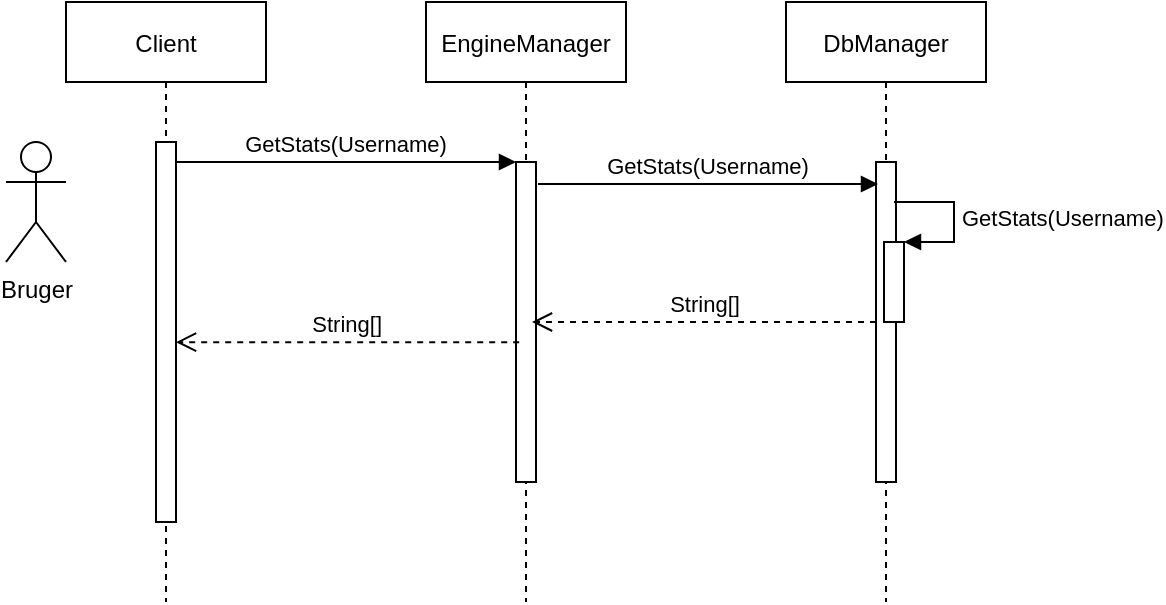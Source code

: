<mxfile version="18.0.1" type="device"><diagram id="q9Xz_eMqeVILhodbk5ho" name="Side-1"><mxGraphModel dx="730" dy="371" grid="1" gridSize="10" guides="1" tooltips="1" connect="1" arrows="1" fold="1" page="1" pageScale="1" pageWidth="1654" pageHeight="1169" math="0" shadow="0"><root><mxCell id="0"/><mxCell id="1" parent="0"/><mxCell id="C-peYQxP0NVdEyoBtsO9-1" value="Client" style="shape=umlLifeline;perimeter=lifelinePerimeter;container=1;collapsible=0;recursiveResize=0;rounded=0;shadow=0;strokeWidth=1;" vertex="1" parent="1"><mxGeometry x="120" y="80" width="100" height="300" as="geometry"/></mxCell><mxCell id="C-peYQxP0NVdEyoBtsO9-2" value="" style="points=[];perimeter=orthogonalPerimeter;rounded=0;shadow=0;strokeWidth=1;" vertex="1" parent="C-peYQxP0NVdEyoBtsO9-1"><mxGeometry x="45" y="70" width="10" height="190" as="geometry"/></mxCell><mxCell id="C-peYQxP0NVdEyoBtsO9-3" value="EngineManager" style="shape=umlLifeline;perimeter=lifelinePerimeter;container=1;collapsible=0;recursiveResize=0;rounded=0;shadow=0;strokeWidth=1;" vertex="1" parent="1"><mxGeometry x="300" y="80" width="100" height="300" as="geometry"/></mxCell><mxCell id="C-peYQxP0NVdEyoBtsO9-4" value="" style="points=[];perimeter=orthogonalPerimeter;rounded=0;shadow=0;strokeWidth=1;" vertex="1" parent="C-peYQxP0NVdEyoBtsO9-3"><mxGeometry x="45" y="80" width="10" height="160" as="geometry"/></mxCell><mxCell id="C-peYQxP0NVdEyoBtsO9-5" value="String[]" style="verticalAlign=bottom;endArrow=open;dashed=1;endSize=8;shadow=0;strokeWidth=1;exitX=0.159;exitY=0.563;exitDx=0;exitDy=0;exitPerimeter=0;" edge="1" parent="1" source="C-peYQxP0NVdEyoBtsO9-4" target="C-peYQxP0NVdEyoBtsO9-2"><mxGeometry relative="1" as="geometry"><mxPoint x="275" y="236" as="targetPoint"/></mxGeometry></mxCell><mxCell id="C-peYQxP0NVdEyoBtsO9-6" value="GetStats(Username)" style="verticalAlign=bottom;endArrow=block;entryX=0;entryY=0;shadow=0;strokeWidth=1;" edge="1" parent="1" source="C-peYQxP0NVdEyoBtsO9-2" target="C-peYQxP0NVdEyoBtsO9-4"><mxGeometry relative="1" as="geometry"><mxPoint x="275" y="160" as="sourcePoint"/></mxGeometry></mxCell><mxCell id="C-peYQxP0NVdEyoBtsO9-7" value="DbManager" style="shape=umlLifeline;perimeter=lifelinePerimeter;container=1;collapsible=0;recursiveResize=0;rounded=0;shadow=0;strokeWidth=1;" vertex="1" parent="1"><mxGeometry x="480" y="80" width="100" height="300" as="geometry"/></mxCell><mxCell id="C-peYQxP0NVdEyoBtsO9-8" value="" style="points=[];perimeter=orthogonalPerimeter;rounded=0;shadow=0;strokeWidth=1;" vertex="1" parent="C-peYQxP0NVdEyoBtsO9-7"><mxGeometry x="45" y="80" width="10" height="160" as="geometry"/></mxCell><mxCell id="C-peYQxP0NVdEyoBtsO9-9" value="" style="html=1;points=[];perimeter=orthogonalPerimeter;" vertex="1" parent="C-peYQxP0NVdEyoBtsO9-7"><mxGeometry x="49" y="120" width="10" height="40" as="geometry"/></mxCell><mxCell id="C-peYQxP0NVdEyoBtsO9-10" value="&lt;span style=&quot;text-align: center;&quot;&gt;GetStats(Username)&lt;/span&gt;" style="edgeStyle=orthogonalEdgeStyle;html=1;align=left;spacingLeft=2;endArrow=block;rounded=0;entryX=1;entryY=0;" edge="1" parent="C-peYQxP0NVdEyoBtsO9-7" target="C-peYQxP0NVdEyoBtsO9-9"><mxGeometry relative="1" as="geometry"><mxPoint x="54" y="100" as="sourcePoint"/><Array as="points"><mxPoint x="84" y="100"/></Array></mxGeometry></mxCell><mxCell id="C-peYQxP0NVdEyoBtsO9-11" value="Bruger" style="shape=umlActor;verticalLabelPosition=bottom;verticalAlign=top;html=1;outlineConnect=0;" vertex="1" parent="1"><mxGeometry x="90" y="150" width="30" height="60" as="geometry"/></mxCell><mxCell id="C-peYQxP0NVdEyoBtsO9-12" value="GetStats(Username)" style="verticalAlign=bottom;endArrow=block;entryX=0;entryY=0;shadow=0;strokeWidth=1;" edge="1" parent="1"><mxGeometry relative="1" as="geometry"><mxPoint x="356" y="171.0" as="sourcePoint"/><mxPoint x="526" y="171.0" as="targetPoint"/></mxGeometry></mxCell><mxCell id="C-peYQxP0NVdEyoBtsO9-13" value="String[]" style="html=1;verticalAlign=bottom;endArrow=open;dashed=1;endSize=8;rounded=0;" edge="1" parent="1" source="C-peYQxP0NVdEyoBtsO9-8"><mxGeometry relative="1" as="geometry"><mxPoint x="520" y="250" as="sourcePoint"/><mxPoint x="353" y="240" as="targetPoint"/></mxGeometry></mxCell></root></mxGraphModel></diagram></mxfile>